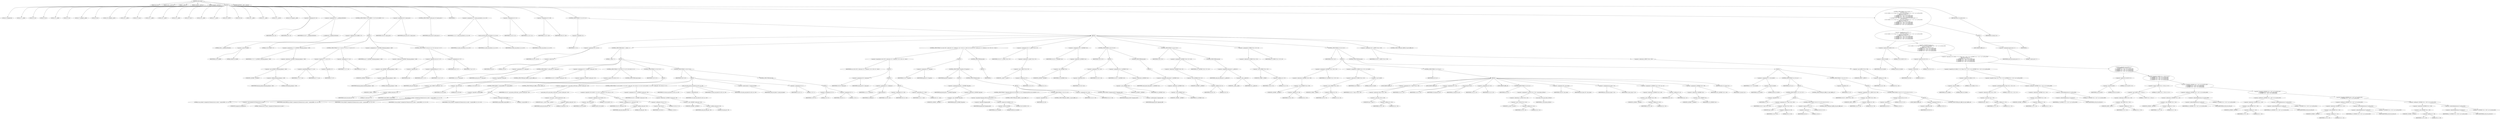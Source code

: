digraph cache_insert {  
"1000124" [label = "(METHOD,cache_insert)" ]
"1000125" [label = "(PARAM,char *src)" ]
"1000126" [label = "(PARAM,const __m128i *a2)" ]
"1000127" [label = "(PARAM,__int64 a3)" ]
"1000128" [label = "(PARAM,unsigned __int64 a4)" ]
"1000129" [label = "(PARAM,unsigned __int16 a5)" ]
"1000130" [label = "(BLOCK,,)" ]
"1000131" [label = "(LOCAL,v6: unsigned int)" ]
"1000132" [label = "(LOCAL,v11: __int64)" ]
"1000133" [label = "(LOCAL,v12: int)" ]
"1000134" [label = "(LOCAL,v13: int)" ]
"1000135" [label = "(LOCAL,v14: __int64)" ]
"1000136" [label = "(LOCAL,v15: int)" ]
"1000137" [label = "(LOCAL,v17: unsigned __int64)" ]
"1000138" [label = "(LOCAL,v18: int)" ]
"1000139" [label = "(LOCAL,v19: unsigned __int16)" ]
"1000140" [label = "(LOCAL,v20: __int64)" ]
"1000141" [label = "(LOCAL,v21: size_t)" ]
"1000142" [label = "(LOCAL,v22: __int64)" ]
"1000143" [label = "(LOCAL,v23: __int64 *)" ]
"1000144" [label = "(LOCAL,v24: __int64)" ]
"1000145" [label = "(LOCAL,v25: char *)" ]
"1000146" [label = "(LOCAL,v26: __int64)" ]
"1000147" [label = "(LOCAL,v27: __int16)" ]
"1000148" [label = "(LOCAL,v28: _BYTE *)" ]
"1000149" [label = "(LOCAL,v29: int)" ]
"1000150" [label = "(LOCAL,v30: __int64)" ]
"1000151" [label = "(LOCAL,v31: __int64)" ]
"1000152" [label = "(LOCAL,v32: __m128i)" ]
"1000153" [label = "(LOCAL,v33: unsigned __int64)" ]
"1000154" [label = "(<operator>.assignment,v6 = a5)" ]
"1000155" [label = "(IDENTIFIER,v6,v6 = a5)" ]
"1000156" [label = "(IDENTIFIER,a5,v6 = a5)" ]
"1000157" [label = "(<operator>.assignment,v33 = __readfsqword(0x28u))" ]
"1000158" [label = "(IDENTIFIER,v33,v33 = __readfsqword(0x28u))" ]
"1000159" [label = "(__readfsqword,__readfsqword(0x28u))" ]
"1000160" [label = "(LITERAL,0x28u,__readfsqword(0x28u))" ]
"1000161" [label = "(CONTROL_STRUCTURE,if ( (a5 & 0x980) != 0 ),if ( (a5 & 0x980) != 0 ))" ]
"1000162" [label = "(<operator>.notEquals,(a5 & 0x980) != 0)" ]
"1000163" [label = "(<operator>.and,a5 & 0x980)" ]
"1000164" [label = "(IDENTIFIER,a5,a5 & 0x980)" ]
"1000165" [label = "(LITERAL,0x980,a5 & 0x980)" ]
"1000166" [label = "(LITERAL,0,(a5 & 0x980) != 0)" ]
"1000167" [label = "(BLOCK,,)" ]
"1000168" [label = "(<operator>.assignment,v17 = *(_QWORD *)(dnsmasq_daemon + 456))" ]
"1000169" [label = "(IDENTIFIER,v17,v17 = *(_QWORD *)(dnsmasq_daemon + 456))" ]
"1000170" [label = "(<operator>.indirection,*(_QWORD *)(dnsmasq_daemon + 456))" ]
"1000171" [label = "(<operator>.cast,(_QWORD *)(dnsmasq_daemon + 456))" ]
"1000172" [label = "(UNKNOWN,_QWORD *,_QWORD *)" ]
"1000173" [label = "(<operator>.addition,dnsmasq_daemon + 456)" ]
"1000174" [label = "(IDENTIFIER,dnsmasq_daemon,dnsmasq_daemon + 456)" ]
"1000175" [label = "(LITERAL,456,dnsmasq_daemon + 456)" ]
"1000176" [label = "(CONTROL_STRUCTURE,if ( v17 >= a4 || !v17 ),if ( v17 >= a4 || !v17 ))" ]
"1000177" [label = "(<operator>.logicalOr,v17 >= a4 || !v17)" ]
"1000178" [label = "(<operator>.greaterEqualsThan,v17 >= a4)" ]
"1000179" [label = "(IDENTIFIER,v17,v17 >= a4)" ]
"1000180" [label = "(IDENTIFIER,a4,v17 >= a4)" ]
"1000181" [label = "(<operator>.logicalNot,!v17)" ]
"1000182" [label = "(IDENTIFIER,v17,!v17)" ]
"1000183" [label = "(<operator>.assignment,v17 = a4)" ]
"1000184" [label = "(IDENTIFIER,v17,v17 = a4)" ]
"1000185" [label = "(IDENTIFIER,a4,v17 = a4)" ]
"1000186" [label = "(<operator>.assignment,a4 = *(_QWORD *)(dnsmasq_daemon + 448))" ]
"1000187" [label = "(IDENTIFIER,a4,a4 = *(_QWORD *)(dnsmasq_daemon + 448))" ]
"1000188" [label = "(<operator>.indirection,*(_QWORD *)(dnsmasq_daemon + 448))" ]
"1000189" [label = "(<operator>.cast,(_QWORD *)(dnsmasq_daemon + 448))" ]
"1000190" [label = "(UNKNOWN,_QWORD *,_QWORD *)" ]
"1000191" [label = "(<operator>.addition,dnsmasq_daemon + 448)" ]
"1000192" [label = "(IDENTIFIER,dnsmasq_daemon,dnsmasq_daemon + 448)" ]
"1000193" [label = "(LITERAL,448,dnsmasq_daemon + 448)" ]
"1000194" [label = "(CONTROL_STRUCTURE,if ( !a4 || a4 <= v17 ),if ( !a4 || a4 <= v17 ))" ]
"1000195" [label = "(<operator>.logicalOr,!a4 || a4 <= v17)" ]
"1000196" [label = "(<operator>.logicalNot,!a4)" ]
"1000197" [label = "(IDENTIFIER,a4,!a4)" ]
"1000198" [label = "(<operator>.lessEqualsThan,a4 <= v17)" ]
"1000199" [label = "(IDENTIFIER,a4,a4 <= v17)" ]
"1000200" [label = "(IDENTIFIER,v17,a4 <= v17)" ]
"1000201" [label = "(<operator>.assignment,a4 = v17)" ]
"1000202" [label = "(IDENTIFIER,a4,a4 = v17)" ]
"1000203" [label = "(IDENTIFIER,v17,a4 = v17)" ]
"1000204" [label = "(<operator>.assignment,v29 = insert_error)" ]
"1000205" [label = "(IDENTIFIER,v29,v29 = insert_error)" ]
"1000206" [label = "(IDENTIFIER,insert_error,v29 = insert_error)" ]
"1000207" [label = "(CONTROL_STRUCTURE,if ( insert_error ),if ( insert_error ))" ]
"1000208" [label = "(IDENTIFIER,insert_error,if ( insert_error ))" ]
"1000209" [label = "(IDENTIFIER,L,)" ]
"1000210" [label = "(<operator>.assignment,v11 = cache_scan_free(src, a2, a3, v6))" ]
"1000211" [label = "(IDENTIFIER,v11,v11 = cache_scan_free(src, a2, a3, v6))" ]
"1000212" [label = "(cache_scan_free,cache_scan_free(src, a2, a3, v6))" ]
"1000213" [label = "(IDENTIFIER,src,cache_scan_free(src, a2, a3, v6))" ]
"1000214" [label = "(IDENTIFIER,a2,cache_scan_free(src, a2, a3, v6))" ]
"1000215" [label = "(IDENTIFIER,a3,cache_scan_free(src, a2, a3, v6))" ]
"1000216" [label = "(IDENTIFIER,v6,cache_scan_free(src, a2, a3, v6))" ]
"1000217" [label = "(<operator>.assignment,v14 = v11)" ]
"1000218" [label = "(IDENTIFIER,v14,v14 = v11)" ]
"1000219" [label = "(IDENTIFIER,v11,v14 = v11)" ]
"1000220" [label = "(<operator>.assignment,v15 = v29)" ]
"1000221" [label = "(IDENTIFIER,v15,v15 = v29)" ]
"1000222" [label = "(IDENTIFIER,v29,v15 = v29)" ]
"1000223" [label = "(CONTROL_STRUCTURE,if ( !v11 ),if ( !v11 ))" ]
"1000224" [label = "(<operator>.logicalNot,!v11)" ]
"1000225" [label = "(IDENTIFIER,v11,!v11)" ]
"1000226" [label = "(BLOCK,,)" ]
"1000227" [label = "(<operator>.assignment,v18 = a5 & 4)" ]
"1000228" [label = "(IDENTIFIER,v18,v18 = a5 & 4)" ]
"1000229" [label = "(<operator>.and,a5 & 4)" ]
"1000230" [label = "(IDENTIFIER,a5,a5 & 4)" ]
"1000231" [label = "(LITERAL,4,a5 & 4)" ]
"1000232" [label = "(CONTROL_STRUCTURE,while ( 1 ),while ( 1 ))" ]
"1000233" [label = "(LITERAL,1,while ( 1 ))" ]
"1000234" [label = "(BLOCK,,)" ]
"1000235" [label = "(<operator>.assignment,v14 = cache_tail)" ]
"1000236" [label = "(IDENTIFIER,v14,v14 = cache_tail)" ]
"1000237" [label = "(IDENTIFIER,cache_tail,v14 = cache_tail)" ]
"1000238" [label = "(CONTROL_STRUCTURE,if ( !cache_tail ),if ( !cache_tail ))" ]
"1000239" [label = "(<operator>.logicalNot,!cache_tail)" ]
"1000240" [label = "(IDENTIFIER,cache_tail,!cache_tail)" ]
"1000241" [label = "(CONTROL_STRUCTURE,goto LABEL_14;,goto LABEL_14;)" ]
"1000242" [label = "(<operator>.assignment,v19 = *(_WORD *)(cache_tail + 52))" ]
"1000243" [label = "(IDENTIFIER,v19,v19 = *(_WORD *)(cache_tail + 52))" ]
"1000244" [label = "(<operator>.indirection,*(_WORD *)(cache_tail + 52))" ]
"1000245" [label = "(<operator>.cast,(_WORD *)(cache_tail + 52))" ]
"1000246" [label = "(UNKNOWN,_WORD *,_WORD *)" ]
"1000247" [label = "(<operator>.addition,cache_tail + 52)" ]
"1000248" [label = "(IDENTIFIER,cache_tail,cache_tail + 52)" ]
"1000249" [label = "(LITERAL,52,cache_tail + 52)" ]
"1000250" [label = "(CONTROL_STRUCTURE,if ( (v19 & 0xC) == 0 ),if ( (v19 & 0xC) == 0 ))" ]
"1000251" [label = "(<operator>.equals,(v19 & 0xC) == 0)" ]
"1000252" [label = "(<operator>.and,v19 & 0xC)" ]
"1000253" [label = "(IDENTIFIER,v19,v19 & 0xC)" ]
"1000254" [label = "(LITERAL,0xC,v19 & 0xC)" ]
"1000255" [label = "(LITERAL,0,(v19 & 0xC) == 0)" ]
"1000256" [label = "(CONTROL_STRUCTURE,break;,break;)" ]
"1000257" [label = "(CONTROL_STRUCTURE,if ( v15 ),if ( v15 ))" ]
"1000258" [label = "(IDENTIFIER,v15,if ( v15 ))" ]
"1000259" [label = "(BLOCK,,)" ]
"1000260" [label = "(CONTROL_STRUCTURE,if ( !warned_8686 ),if ( !warned_8686 ))" ]
"1000261" [label = "(<operator>.logicalNot,!warned_8686)" ]
"1000262" [label = "(IDENTIFIER,warned_8686,!warned_8686)" ]
"1000263" [label = "(BLOCK,,)" ]
"1000264" [label = "(my_syslog,my_syslog(3, (unsigned int)\"Internal error in cache.\", warned_8686, v12, v13, v15))" ]
"1000265" [label = "(LITERAL,3,my_syslog(3, (unsigned int)\"Internal error in cache.\", warned_8686, v12, v13, v15))" ]
"1000266" [label = "(<operator>.cast,(unsigned int)\"Internal error in cache.\")" ]
"1000267" [label = "(UNKNOWN,unsigned int,unsigned int)" ]
"1000268" [label = "(LITERAL,\"Internal error in cache.\",(unsigned int)\"Internal error in cache.\")" ]
"1000269" [label = "(IDENTIFIER,warned_8686,my_syslog(3, (unsigned int)\"Internal error in cache.\", warned_8686, v12, v13, v15))" ]
"1000270" [label = "(IDENTIFIER,v12,my_syslog(3, (unsigned int)\"Internal error in cache.\", warned_8686, v12, v13, v15))" ]
"1000271" [label = "(IDENTIFIER,v13,my_syslog(3, (unsigned int)\"Internal error in cache.\", warned_8686, v12, v13, v15))" ]
"1000272" [label = "(IDENTIFIER,v15,my_syslog(3, (unsigned int)\"Internal error in cache.\", warned_8686, v12, v13, v15))" ]
"1000273" [label = "(<operator>.assignment,warned_8686 = 1)" ]
"1000274" [label = "(IDENTIFIER,warned_8686,warned_8686 = 1)" ]
"1000275" [label = "(LITERAL,1,warned_8686 = 1)" ]
"1000276" [label = "(CONTROL_STRUCTURE,goto LABEL_14;,goto LABEL_14;)" ]
"1000277" [label = "(CONTROL_STRUCTURE,if ( v18 ),if ( v18 ))" ]
"1000278" [label = "(IDENTIFIER,v18,if ( v18 ))" ]
"1000279" [label = "(BLOCK,,)" ]
"1000280" [label = "(<operator>.assignment,v32 = _mm_loadu_si128((const __m128i *)(cache_tail + 24)))" ]
"1000281" [label = "(IDENTIFIER,v32,v32 = _mm_loadu_si128((const __m128i *)(cache_tail + 24)))" ]
"1000282" [label = "(_mm_loadu_si128,_mm_loadu_si128((const __m128i *)(cache_tail + 24)))" ]
"1000283" [label = "(<operator>.cast,(const __m128i *)(cache_tail + 24))" ]
"1000284" [label = "(UNKNOWN,const __m128i *,const __m128i *)" ]
"1000285" [label = "(<operator>.addition,cache_tail + 24)" ]
"1000286" [label = "(IDENTIFIER,cache_tail,cache_tail + 24)" ]
"1000287" [label = "(LITERAL,24,cache_tail + 24)" ]
"1000288" [label = "(CONTROL_STRUCTURE,if ( (v19 & 0x200) != 0 || (v20 = cache_tail + 56, (v19 & 2) != 0) ),if ( (v19 & 0x200) != 0 || (v20 = cache_tail + 56, (v19 & 2) != 0) ))" ]
"1000289" [label = "(<operator>.logicalOr,(v19 & 0x200) != 0 || (v20 = cache_tail + 56, (v19 & 2) != 0))" ]
"1000290" [label = "(<operator>.notEquals,(v19 & 0x200) != 0)" ]
"1000291" [label = "(<operator>.and,v19 & 0x200)" ]
"1000292" [label = "(IDENTIFIER,v19,v19 & 0x200)" ]
"1000293" [label = "(LITERAL,0x200,v19 & 0x200)" ]
"1000294" [label = "(LITERAL,0,(v19 & 0x200) != 0)" ]
"1000295" [label = "(BLOCK,,)" ]
"1000296" [label = "(<operator>.assignment,v20 = cache_tail + 56)" ]
"1000297" [label = "(IDENTIFIER,v20,v20 = cache_tail + 56)" ]
"1000298" [label = "(<operator>.addition,cache_tail + 56)" ]
"1000299" [label = "(IDENTIFIER,cache_tail,cache_tail + 56)" ]
"1000300" [label = "(LITERAL,56,cache_tail + 56)" ]
"1000301" [label = "(<operator>.notEquals,(v19 & 2) != 0)" ]
"1000302" [label = "(<operator>.and,v19 & 2)" ]
"1000303" [label = "(IDENTIFIER,v19,v19 & 2)" ]
"1000304" [label = "(LITERAL,2,v19 & 2)" ]
"1000305" [label = "(LITERAL,0,(v19 & 2) != 0)" ]
"1000306" [label = "(<operator>.assignment,v20 = *(_QWORD *)(cache_tail + 56))" ]
"1000307" [label = "(IDENTIFIER,v20,v20 = *(_QWORD *)(cache_tail + 56))" ]
"1000308" [label = "(<operator>.indirection,*(_QWORD *)(cache_tail + 56))" ]
"1000309" [label = "(<operator>.cast,(_QWORD *)(cache_tail + 56))" ]
"1000310" [label = "(UNKNOWN,_QWORD *,_QWORD *)" ]
"1000311" [label = "(<operator>.addition,cache_tail + 56)" ]
"1000312" [label = "(IDENTIFIER,cache_tail,cache_tail + 56)" ]
"1000313" [label = "(LITERAL,56,cache_tail + 56)" ]
"1000314" [label = "(cache_scan_free,cache_scan_free(v20, &v32, a3, v19))" ]
"1000315" [label = "(IDENTIFIER,v20,cache_scan_free(v20, &v32, a3, v19))" ]
"1000316" [label = "(<operator>.addressOf,&v32)" ]
"1000317" [label = "(IDENTIFIER,v32,cache_scan_free(v20, &v32, a3, v19))" ]
"1000318" [label = "(IDENTIFIER,a3,cache_scan_free(v20, &v32, a3, v19))" ]
"1000319" [label = "(IDENTIFIER,v19,cache_scan_free(v20, &v32, a3, v19))" ]
"1000320" [label = "(<operator>.preIncrement,++cache_live_freed)" ]
"1000321" [label = "(IDENTIFIER,cache_live_freed,++cache_live_freed)" ]
"1000322" [label = "(<operator>.assignment,v15 = 1)" ]
"1000323" [label = "(IDENTIFIER,v15,v15 = 1)" ]
"1000324" [label = "(LITERAL,1,v15 = 1)" ]
"1000325" [label = "(CONTROL_STRUCTURE,else,else)" ]
"1000326" [label = "(BLOCK,,)" ]
"1000327" [label = "(<operator>.assignment,v15 = 0)" ]
"1000328" [label = "(IDENTIFIER,v15,v15 = 0)" ]
"1000329" [label = "(LITERAL,0,v15 = 0)" ]
"1000330" [label = "(<operator>.assignment,v18 = 1)" ]
"1000331" [label = "(IDENTIFIER,v18,v18 = 1)" ]
"1000332" [label = "(LITERAL,1,v18 = 1)" ]
"1000333" [label = "(CONTROL_STRUCTURE,if ( src && (v30 = cache_tail, v21 = strlen(src), v14 = v30, v21 > 0x31) ),if ( src && (v30 = cache_tail, v21 = strlen(src), v14 = v30, v21 > 0x31) ))" ]
"1000334" [label = "(<operator>.logicalAnd,src && (v30 = cache_tail, v21 = strlen(src), v14 = v30, v21 > 0x31))" ]
"1000335" [label = "(IDENTIFIER,src,src && (v30 = cache_tail, v21 = strlen(src), v14 = v30, v21 > 0x31))" ]
"1000336" [label = "(BLOCK,,)" ]
"1000337" [label = "(<operator>.assignment,v30 = cache_tail)" ]
"1000338" [label = "(IDENTIFIER,v30,v30 = cache_tail)" ]
"1000339" [label = "(IDENTIFIER,cache_tail,v30 = cache_tail)" ]
"1000340" [label = "(BLOCK,,)" ]
"1000341" [label = "(<operator>.assignment,v21 = strlen(src))" ]
"1000342" [label = "(IDENTIFIER,v21,v21 = strlen(src))" ]
"1000343" [label = "(strlen,strlen(src))" ]
"1000344" [label = "(IDENTIFIER,src,strlen(src))" ]
"1000345" [label = "(BLOCK,,)" ]
"1000346" [label = "(<operator>.assignment,v14 = v30)" ]
"1000347" [label = "(IDENTIFIER,v14,v14 = v30)" ]
"1000348" [label = "(IDENTIFIER,v30,v14 = v30)" ]
"1000349" [label = "(<operator>.greaterThan,v21 > 0x31)" ]
"1000350" [label = "(IDENTIFIER,v21,v21 > 0x31)" ]
"1000351" [label = "(LITERAL,0x31,v21 > 0x31)" ]
"1000352" [label = "(BLOCK,,)" ]
"1000353" [label = "(<operator>.assignment,v22 = big_free)" ]
"1000354" [label = "(IDENTIFIER,v22,v22 = big_free)" ]
"1000355" [label = "(IDENTIFIER,big_free,v22 = big_free)" ]
"1000356" [label = "(CONTROL_STRUCTURE,if ( big_free ),if ( big_free ))" ]
"1000357" [label = "(IDENTIFIER,big_free,if ( big_free ))" ]
"1000358" [label = "(BLOCK,,)" ]
"1000359" [label = "(<operator>.assignment,big_free = *(_QWORD *)big_free)" ]
"1000360" [label = "(IDENTIFIER,big_free,big_free = *(_QWORD *)big_free)" ]
"1000361" [label = "(<operator>.indirection,*(_QWORD *)big_free)" ]
"1000362" [label = "(<operator>.cast,(_QWORD *)big_free)" ]
"1000363" [label = "(UNKNOWN,_QWORD *,_QWORD *)" ]
"1000364" [label = "(IDENTIFIER,big_free,(_QWORD *)big_free)" ]
"1000365" [label = "(CONTROL_STRUCTURE,else,else)" ]
"1000366" [label = "(BLOCK,,)" ]
"1000367" [label = "(CONTROL_STRUCTURE,if ( !bignames_left && (a5 & 0x5000) == 0 ),if ( !bignames_left && (a5 & 0x5000) == 0 ))" ]
"1000368" [label = "(<operator>.logicalAnd,!bignames_left && (a5 & 0x5000) == 0)" ]
"1000369" [label = "(<operator>.logicalNot,!bignames_left)" ]
"1000370" [label = "(IDENTIFIER,bignames_left,!bignames_left)" ]
"1000371" [label = "(<operator>.equals,(a5 & 0x5000) == 0)" ]
"1000372" [label = "(<operator>.and,a5 & 0x5000)" ]
"1000373" [label = "(IDENTIFIER,a5,a5 & 0x5000)" ]
"1000374" [label = "(LITERAL,0x5000,a5 & 0x5000)" ]
"1000375" [label = "(LITERAL,0,(a5 & 0x5000) == 0)" ]
"1000376" [label = "(CONTROL_STRUCTURE,goto LABEL_14;,goto LABEL_14;)" ]
"1000377" [label = "(CONTROL_STRUCTURE,if ( !v22 ),if ( !v22 ))" ]
"1000378" [label = "(<operator>.logicalNot,!v22)" ]
"1000379" [label = "(IDENTIFIER,v22,!v22)" ]
"1000380" [label = "(CONTROL_STRUCTURE,goto LABEL_14;,goto LABEL_14;)" ]
"1000381" [label = "(<operator>.assignment,v14 = v30)" ]
"1000382" [label = "(IDENTIFIER,v14,v14 = v30)" ]
"1000383" [label = "(IDENTIFIER,v30,v14 = v30)" ]
"1000384" [label = "(CONTROL_STRUCTURE,if ( bignames_left ),if ( bignames_left ))" ]
"1000385" [label = "(IDENTIFIER,bignames_left,if ( bignames_left ))" ]
"1000386" [label = "(<operator>.preDecrement,--bignames_left)" ]
"1000387" [label = "(IDENTIFIER,bignames_left,--bignames_left)" ]
"1000388" [label = "(CONTROL_STRUCTURE,else,else)" ]
"1000389" [label = "(BLOCK,,)" ]
"1000390" [label = "(IDENTIFIER,L,)" ]
"1000391" [label = "(<operator>.assignment,v23 = *(__int64 **)(v14 + 8))" ]
"1000392" [label = "(IDENTIFIER,v23,v23 = *(__int64 **)(v14 + 8))" ]
"1000393" [label = "(<operator>.indirection,*(__int64 **)(v14 + 8))" ]
"1000394" [label = "(<operator>.cast,(__int64 **)(v14 + 8))" ]
"1000395" [label = "(UNKNOWN,__int64 **,__int64 **)" ]
"1000396" [label = "(<operator>.addition,v14 + 8)" ]
"1000397" [label = "(IDENTIFIER,v14,v14 + 8)" ]
"1000398" [label = "(LITERAL,8,v14 + 8)" ]
"1000399" [label = "(<operator>.assignment,v24 = *(_QWORD *)v14)" ]
"1000400" [label = "(IDENTIFIER,v24,v24 = *(_QWORD *)v14)" ]
"1000401" [label = "(<operator>.indirection,*(_QWORD *)v14)" ]
"1000402" [label = "(<operator>.cast,(_QWORD *)v14)" ]
"1000403" [label = "(UNKNOWN,_QWORD *,_QWORD *)" ]
"1000404" [label = "(IDENTIFIER,v14,(_QWORD *)v14)" ]
"1000405" [label = "(CONTROL_STRUCTURE,if ( v23 ),if ( v23 ))" ]
"1000406" [label = "(IDENTIFIER,v23,if ( v23 ))" ]
"1000407" [label = "(BLOCK,,)" ]
"1000408" [label = "(<operator>.assignment,*v23 = v24)" ]
"1000409" [label = "(<operator>.indirection,*v23)" ]
"1000410" [label = "(IDENTIFIER,v23,*v23 = v24)" ]
"1000411" [label = "(IDENTIFIER,v24,*v23 = v24)" ]
"1000412" [label = "(<operator>.assignment,v24 = *(_QWORD *)v14)" ]
"1000413" [label = "(IDENTIFIER,v24,v24 = *(_QWORD *)v14)" ]
"1000414" [label = "(<operator>.indirection,*(_QWORD *)v14)" ]
"1000415" [label = "(<operator>.cast,(_QWORD *)v14)" ]
"1000416" [label = "(UNKNOWN,_QWORD *,_QWORD *)" ]
"1000417" [label = "(IDENTIFIER,v14,(_QWORD *)v14)" ]
"1000418" [label = "(CONTROL_STRUCTURE,else,else)" ]
"1000419" [label = "(BLOCK,,)" ]
"1000420" [label = "(<operator>.assignment,cache_head = *(_QWORD *)v14)" ]
"1000421" [label = "(IDENTIFIER,cache_head,cache_head = *(_QWORD *)v14)" ]
"1000422" [label = "(<operator>.indirection,*(_QWORD *)v14)" ]
"1000423" [label = "(<operator>.cast,(_QWORD *)v14)" ]
"1000424" [label = "(UNKNOWN,_QWORD *,_QWORD *)" ]
"1000425" [label = "(IDENTIFIER,v14,(_QWORD *)v14)" ]
"1000426" [label = "(CONTROL_STRUCTURE,if ( v24 ),if ( v24 ))" ]
"1000427" [label = "(IDENTIFIER,v24,if ( v24 ))" ]
"1000428" [label = "(<operator>.assignment,*(_QWORD *)(v24 + 8) = v23)" ]
"1000429" [label = "(<operator>.indirection,*(_QWORD *)(v24 + 8))" ]
"1000430" [label = "(<operator>.cast,(_QWORD *)(v24 + 8))" ]
"1000431" [label = "(UNKNOWN,_QWORD *,_QWORD *)" ]
"1000432" [label = "(<operator>.addition,v24 + 8)" ]
"1000433" [label = "(IDENTIFIER,v24,v24 + 8)" ]
"1000434" [label = "(LITERAL,8,v24 + 8)" ]
"1000435" [label = "(IDENTIFIER,v23,*(_QWORD *)(v24 + 8) = v23)" ]
"1000436" [label = "(CONTROL_STRUCTURE,else,else)" ]
"1000437" [label = "(<operator>.assignment,cache_tail = (__int64)v23)" ]
"1000438" [label = "(IDENTIFIER,cache_tail,cache_tail = (__int64)v23)" ]
"1000439" [label = "(<operator>.cast,(__int64)v23)" ]
"1000440" [label = "(UNKNOWN,__int64,__int64)" ]
"1000441" [label = "(IDENTIFIER,v23,(__int64)v23)" ]
"1000442" [label = "(<operator>.assignment,*(_WORD *)(v14 + 52) = a5)" ]
"1000443" [label = "(<operator>.indirection,*(_WORD *)(v14 + 52))" ]
"1000444" [label = "(<operator>.cast,(_WORD *)(v14 + 52))" ]
"1000445" [label = "(UNKNOWN,_WORD *,_WORD *)" ]
"1000446" [label = "(<operator>.addition,v14 + 52)" ]
"1000447" [label = "(IDENTIFIER,v14,v14 + 52)" ]
"1000448" [label = "(LITERAL,52,v14 + 52)" ]
"1000449" [label = "(IDENTIFIER,a5,*(_WORD *)(v14 + 52) = a5)" ]
"1000450" [label = "(CONTROL_STRUCTURE,if ( v22 ),if ( v22 ))" ]
"1000451" [label = "(IDENTIFIER,v22,if ( v22 ))" ]
"1000452" [label = "(BLOCK,,)" ]
"1000453" [label = "(<operator>.assignment,*(_QWORD *)(v14 + 56) = v22)" ]
"1000454" [label = "(<operator>.indirection,*(_QWORD *)(v14 + 56))" ]
"1000455" [label = "(<operator>.cast,(_QWORD *)(v14 + 56))" ]
"1000456" [label = "(UNKNOWN,_QWORD *,_QWORD *)" ]
"1000457" [label = "(<operator>.addition,v14 + 56)" ]
"1000458" [label = "(IDENTIFIER,v14,v14 + 56)" ]
"1000459" [label = "(LITERAL,56,v14 + 56)" ]
"1000460" [label = "(IDENTIFIER,v22,*(_QWORD *)(v14 + 56) = v22)" ]
"1000461" [label = "(<operator>.assignment,*(_WORD *)(v14 + 52) = a5 | 0x200)" ]
"1000462" [label = "(<operator>.indirection,*(_WORD *)(v14 + 52))" ]
"1000463" [label = "(<operator>.cast,(_WORD *)(v14 + 52))" ]
"1000464" [label = "(UNKNOWN,_WORD *,_WORD *)" ]
"1000465" [label = "(<operator>.addition,v14 + 52)" ]
"1000466" [label = "(IDENTIFIER,v14,v14 + 52)" ]
"1000467" [label = "(LITERAL,52,v14 + 52)" ]
"1000468" [label = "(<operator>.or,a5 | 0x200)" ]
"1000469" [label = "(IDENTIFIER,a5,a5 | 0x200)" ]
"1000470" [label = "(LITERAL,0x200,a5 | 0x200)" ]
"1000471" [label = "(CONTROL_STRUCTURE,if ( src ),if ( src ))" ]
"1000472" [label = "(IDENTIFIER,src,if ( src ))" ]
"1000473" [label = "(BLOCK,,)" ]
"1000474" [label = "(JUMP_TARGET,LABEL_47)" ]
"1000475" [label = "(<operator>.assignment,v25 = *(char **)(v14 + 56))" ]
"1000476" [label = "(IDENTIFIER,v25,v25 = *(char **)(v14 + 56))" ]
"1000477" [label = "(<operator>.indirection,*(char **)(v14 + 56))" ]
"1000478" [label = "(<operator>.cast,(char **)(v14 + 56))" ]
"1000479" [label = "(UNKNOWN,char **,char **)" ]
"1000480" [label = "(<operator>.addition,v14 + 56)" ]
"1000481" [label = "(IDENTIFIER,v14,v14 + 56)" ]
"1000482" [label = "(LITERAL,56,v14 + 56)" ]
"1000483" [label = "(JUMP_TARGET,LABEL_48)" ]
"1000484" [label = "(<operator>.assignment,v31 = v14)" ]
"1000485" [label = "(IDENTIFIER,v31,v31 = v14)" ]
"1000486" [label = "(IDENTIFIER,v14,v31 = v14)" ]
"1000487" [label = "(strcpy,strcpy(v25, src))" ]
"1000488" [label = "(IDENTIFIER,v25,strcpy(v25, src))" ]
"1000489" [label = "(IDENTIFIER,src,strcpy(v25, src))" ]
"1000490" [label = "(<operator>.assignment,v14 = v31)" ]
"1000491" [label = "(IDENTIFIER,v14,v14 = v31)" ]
"1000492" [label = "(IDENTIFIER,v31,v14 = v31)" ]
"1000493" [label = "(JUMP_TARGET,LABEL_49)" ]
"1000494" [label = "(CONTROL_STRUCTURE,if ( a2 ),if ( a2 ))" ]
"1000495" [label = "(IDENTIFIER,a2,if ( a2 ))" ]
"1000496" [label = "(<operator>.assignment,*(__m128i *)(v14 + 24) = _mm_loadu_si128(a2))" ]
"1000497" [label = "(<operator>.indirection,*(__m128i *)(v14 + 24))" ]
"1000498" [label = "(<operator>.cast,(__m128i *)(v14 + 24))" ]
"1000499" [label = "(UNKNOWN,__m128i *,__m128i *)" ]
"1000500" [label = "(<operator>.addition,v14 + 24)" ]
"1000501" [label = "(IDENTIFIER,v14,v14 + 24)" ]
"1000502" [label = "(LITERAL,24,v14 + 24)" ]
"1000503" [label = "(_mm_loadu_si128,_mm_loadu_si128(a2))" ]
"1000504" [label = "(IDENTIFIER,a2,_mm_loadu_si128(a2))" ]
"1000505" [label = "(<operator>.assignment,v26 = new_chain)" ]
"1000506" [label = "(IDENTIFIER,v26,v26 = new_chain)" ]
"1000507" [label = "(IDENTIFIER,new_chain,v26 = new_chain)" ]
"1000508" [label = "(<operator>.assignment,new_chain = v14)" ]
"1000509" [label = "(IDENTIFIER,new_chain,new_chain = v14)" ]
"1000510" [label = "(IDENTIFIER,v14,new_chain = v14)" ]
"1000511" [label = "(<operator>.assignment,*(_QWORD *)(v14 + 40) = a4 + a3)" ]
"1000512" [label = "(<operator>.indirection,*(_QWORD *)(v14 + 40))" ]
"1000513" [label = "(<operator>.cast,(_QWORD *)(v14 + 40))" ]
"1000514" [label = "(UNKNOWN,_QWORD *,_QWORD *)" ]
"1000515" [label = "(<operator>.addition,v14 + 40)" ]
"1000516" [label = "(IDENTIFIER,v14,v14 + 40)" ]
"1000517" [label = "(LITERAL,40,v14 + 40)" ]
"1000518" [label = "(<operator>.addition,a4 + a3)" ]
"1000519" [label = "(IDENTIFIER,a4,a4 + a3)" ]
"1000520" [label = "(IDENTIFIER,a3,a4 + a3)" ]
"1000521" [label = "(<operator>.assignment,*(_QWORD *)v14 = v26)" ]
"1000522" [label = "(<operator>.indirection,*(_QWORD *)v14)" ]
"1000523" [label = "(<operator>.cast,(_QWORD *)v14)" ]
"1000524" [label = "(UNKNOWN,_QWORD *,_QWORD *)" ]
"1000525" [label = "(IDENTIFIER,v14,(_QWORD *)v14)" ]
"1000526" [label = "(IDENTIFIER,v26,*(_QWORD *)v14 = v26)" ]
"1000527" [label = "(RETURN,return v14;,return v14;)" ]
"1000528" [label = "(IDENTIFIER,v14,return v14;)" ]
"1000529" [label = "(CONTROL_STRUCTURE,else,else)" ]
"1000530" [label = "(BLOCK,,)" ]
"1000531" [label = "(<operator>.assignment,v27 = a5 & 0x200)" ]
"1000532" [label = "(IDENTIFIER,v27,v27 = a5 & 0x200)" ]
"1000533" [label = "(<operator>.and,a5 & 0x200)" ]
"1000534" [label = "(IDENTIFIER,a5,a5 & 0x200)" ]
"1000535" [label = "(LITERAL,0x200,a5 & 0x200)" ]
"1000536" [label = "(CONTROL_STRUCTURE,if ( src ),if ( src ))" ]
"1000537" [label = "(IDENTIFIER,src,if ( src ))" ]
"1000538" [label = "(BLOCK,,)" ]
"1000539" [label = "(CONTROL_STRUCTURE,if ( !v27 ),if ( !v27 ))" ]
"1000540" [label = "(<operator>.logicalNot,!v27)" ]
"1000541" [label = "(IDENTIFIER,v27,!v27)" ]
"1000542" [label = "(BLOCK,,)" ]
"1000543" [label = "(<operator>.assignment,v25 = (char *)(v14 + 56))" ]
"1000544" [label = "(IDENTIFIER,v25,v25 = (char *)(v14 + 56))" ]
"1000545" [label = "(<operator>.cast,(char *)(v14 + 56))" ]
"1000546" [label = "(UNKNOWN,char *,char *)" ]
"1000547" [label = "(<operator>.addition,v14 + 56)" ]
"1000548" [label = "(IDENTIFIER,v14,v14 + 56)" ]
"1000549" [label = "(LITERAL,56,v14 + 56)" ]
"1000550" [label = "(CONTROL_STRUCTURE,if ( (a5 & 2) == 0 ),if ( (a5 & 2) == 0 ))" ]
"1000551" [label = "(<operator>.equals,(a5 & 2) == 0)" ]
"1000552" [label = "(<operator>.and,a5 & 2)" ]
"1000553" [label = "(IDENTIFIER,a5,a5 & 2)" ]
"1000554" [label = "(LITERAL,2,a5 & 2)" ]
"1000555" [label = "(LITERAL,0,(a5 & 2) == 0)" ]
"1000556" [label = "(CONTROL_STRUCTURE,goto LABEL_48;,goto LABEL_48;)" ]
"1000557" [label = "(CONTROL_STRUCTURE,goto LABEL_47;,goto LABEL_47;)" ]
"1000558" [label = "(CONTROL_STRUCTURE,if ( !v27 ),if ( !v27 ))" ]
"1000559" [label = "(<operator>.logicalNot,!v27)" ]
"1000560" [label = "(IDENTIFIER,v27,!v27)" ]
"1000561" [label = "(BLOCK,,)" ]
"1000562" [label = "(<operator>.assignment,v28 = (_BYTE *)(v14 + 56))" ]
"1000563" [label = "(IDENTIFIER,v28,v28 = (_BYTE *)(v14 + 56))" ]
"1000564" [label = "(<operator>.cast,(_BYTE *)(v14 + 56))" ]
"1000565" [label = "(UNKNOWN,_BYTE *,_BYTE *)" ]
"1000566" [label = "(<operator>.addition,v14 + 56)" ]
"1000567" [label = "(IDENTIFIER,v14,v14 + 56)" ]
"1000568" [label = "(LITERAL,56,v14 + 56)" ]
"1000569" [label = "(CONTROL_STRUCTURE,if ( (a5 & 2) == 0 ),if ( (a5 & 2) == 0 ))" ]
"1000570" [label = "(<operator>.equals,(a5 & 2) == 0)" ]
"1000571" [label = "(<operator>.and,a5 & 2)" ]
"1000572" [label = "(IDENTIFIER,a5,a5 & 2)" ]
"1000573" [label = "(LITERAL,2,a5 & 2)" ]
"1000574" [label = "(LITERAL,0,(a5 & 2) == 0)" ]
"1000575" [label = "(BLOCK,,)" ]
"1000576" [label = "(JUMP_TARGET,LABEL_62)" ]
"1000577" [label = "(<operator>.assignment,*v28 = 0)" ]
"1000578" [label = "(<operator>.indirection,*v28)" ]
"1000579" [label = "(IDENTIFIER,v28,*v28 = 0)" ]
"1000580" [label = "(LITERAL,0,*v28 = 0)" ]
"1000581" [label = "(CONTROL_STRUCTURE,goto LABEL_49;,goto LABEL_49;)" ]
"1000582" [label = "(<operator>.assignment,v28 = *(_BYTE **)(v14 + 56))" ]
"1000583" [label = "(IDENTIFIER,v28,v28 = *(_BYTE **)(v14 + 56))" ]
"1000584" [label = "(<operator>.indirection,*(_BYTE **)(v14 + 56))" ]
"1000585" [label = "(<operator>.cast,(_BYTE **)(v14 + 56))" ]
"1000586" [label = "(UNKNOWN,_BYTE **,_BYTE **)" ]
"1000587" [label = "(<operator>.addition,v14 + 56)" ]
"1000588" [label = "(IDENTIFIER,v14,v14 + 56)" ]
"1000589" [label = "(LITERAL,56,v14 + 56)" ]
"1000590" [label = "(CONTROL_STRUCTURE,goto LABEL_62;,goto LABEL_62;)" ]
"1000591" [label = "(CONTROL_STRUCTURE,if ( (a5 & 0x180) == 0\n    || (a5 & 8) == 0\n    || ((a5 & 0x80u) == 0 || *(char *)(v11 + 52) >= 0 || *(_DWORD *)(v11 + 24) != a2->m128i_i32[0])\n    && ((a5 & 0x100) == 0\n     || (*(_BYTE *)(v11 + 53) & 1) == 0\n     || *(_DWORD *)(v11 + 24) != a2->m128i_i32[0]\n     || *(_DWORD *)(v11 + 28) != a2->m128i_i32[1]\n     || *(_DWORD *)(v11 + 32) != a2->m128i_i32[2]\n     || *(_DWORD *)(v11 + 36) != a2->m128i_i32[3]) ),if ( (a5 & 0x180) == 0\n    || (a5 & 8) == 0\n    || ((a5 & 0x80u) == 0 || *(char *)(v11 + 52) >= 0 || *(_DWORD *)(v11 + 24) != a2->m128i_i32[0])\n    && ((a5 & 0x100) == 0\n     || (*(_BYTE *)(v11 + 53) & 1) == 0\n     || *(_DWORD *)(v11 + 24) != a2->m128i_i32[0]\n     || *(_DWORD *)(v11 + 28) != a2->m128i_i32[1]\n     || *(_DWORD *)(v11 + 32) != a2->m128i_i32[2]\n     || *(_DWORD *)(v11 + 36) != a2->m128i_i32[3]) ))" ]
"1000592" [label = "(<operator>.logicalOr,(a5 & 0x180) == 0\n    || (a5 & 8) == 0\n    || ((a5 & 0x80u) == 0 || *(char *)(v11 + 52) >= 0 || *(_DWORD *)(v11 + 24) != a2->m128i_i32[0])\n    && ((a5 & 0x100) == 0\n     || (*(_BYTE *)(v11 + 53) & 1) == 0\n     || *(_DWORD *)(v11 + 24) != a2->m128i_i32[0]\n     || *(_DWORD *)(v11 + 28) != a2->m128i_i32[1]\n     || *(_DWORD *)(v11 + 32) != a2->m128i_i32[2]\n     || *(_DWORD *)(v11 + 36) != a2->m128i_i32[3]))" ]
"1000593" [label = "(<operator>.equals,(a5 & 0x180) == 0)" ]
"1000594" [label = "(<operator>.and,a5 & 0x180)" ]
"1000595" [label = "(IDENTIFIER,a5,a5 & 0x180)" ]
"1000596" [label = "(LITERAL,0x180,a5 & 0x180)" ]
"1000597" [label = "(LITERAL,0,(a5 & 0x180) == 0)" ]
"1000598" [label = "(<operator>.logicalOr,(a5 & 8) == 0\n    || ((a5 & 0x80u) == 0 || *(char *)(v11 + 52) >= 0 || *(_DWORD *)(v11 + 24) != a2->m128i_i32[0])\n    && ((a5 & 0x100) == 0\n     || (*(_BYTE *)(v11 + 53) & 1) == 0\n     || *(_DWORD *)(v11 + 24) != a2->m128i_i32[0]\n     || *(_DWORD *)(v11 + 28) != a2->m128i_i32[1]\n     || *(_DWORD *)(v11 + 32) != a2->m128i_i32[2]\n     || *(_DWORD *)(v11 + 36) != a2->m128i_i32[3]))" ]
"1000599" [label = "(<operator>.equals,(a5 & 8) == 0)" ]
"1000600" [label = "(<operator>.and,a5 & 8)" ]
"1000601" [label = "(IDENTIFIER,a5,a5 & 8)" ]
"1000602" [label = "(LITERAL,8,a5 & 8)" ]
"1000603" [label = "(LITERAL,0,(a5 & 8) == 0)" ]
"1000604" [label = "(<operator>.logicalAnd,((a5 & 0x80u) == 0 || *(char *)(v11 + 52) >= 0 || *(_DWORD *)(v11 + 24) != a2->m128i_i32[0])\n    && ((a5 & 0x100) == 0\n     || (*(_BYTE *)(v11 + 53) & 1) == 0\n     || *(_DWORD *)(v11 + 24) != a2->m128i_i32[0]\n     || *(_DWORD *)(v11 + 28) != a2->m128i_i32[1]\n     || *(_DWORD *)(v11 + 32) != a2->m128i_i32[2]\n     || *(_DWORD *)(v11 + 36) != a2->m128i_i32[3]))" ]
"1000605" [label = "(<operator>.logicalOr,(a5 & 0x80u) == 0 || *(char *)(v11 + 52) >= 0 || *(_DWORD *)(v11 + 24) != a2->m128i_i32[0])" ]
"1000606" [label = "(<operator>.equals,(a5 & 0x80u) == 0)" ]
"1000607" [label = "(<operator>.and,a5 & 0x80u)" ]
"1000608" [label = "(IDENTIFIER,a5,a5 & 0x80u)" ]
"1000609" [label = "(LITERAL,0x80u,a5 & 0x80u)" ]
"1000610" [label = "(LITERAL,0,(a5 & 0x80u) == 0)" ]
"1000611" [label = "(<operator>.logicalOr,*(char *)(v11 + 52) >= 0 || *(_DWORD *)(v11 + 24) != a2->m128i_i32[0])" ]
"1000612" [label = "(<operator>.greaterEqualsThan,*(char *)(v11 + 52) >= 0)" ]
"1000613" [label = "(<operator>.indirection,*(char *)(v11 + 52))" ]
"1000614" [label = "(<operator>.cast,(char *)(v11 + 52))" ]
"1000615" [label = "(UNKNOWN,char *,char *)" ]
"1000616" [label = "(<operator>.addition,v11 + 52)" ]
"1000617" [label = "(IDENTIFIER,v11,v11 + 52)" ]
"1000618" [label = "(LITERAL,52,v11 + 52)" ]
"1000619" [label = "(LITERAL,0,*(char *)(v11 + 52) >= 0)" ]
"1000620" [label = "(<operator>.notEquals,*(_DWORD *)(v11 + 24) != a2->m128i_i32[0])" ]
"1000621" [label = "(<operator>.indirection,*(_DWORD *)(v11 + 24))" ]
"1000622" [label = "(<operator>.cast,(_DWORD *)(v11 + 24))" ]
"1000623" [label = "(UNKNOWN,_DWORD *,_DWORD *)" ]
"1000624" [label = "(<operator>.addition,v11 + 24)" ]
"1000625" [label = "(IDENTIFIER,v11,v11 + 24)" ]
"1000626" [label = "(LITERAL,24,v11 + 24)" ]
"1000627" [label = "(<operator>.indirectIndexAccess,a2->m128i_i32[0])" ]
"1000628" [label = "(<operator>.indirectFieldAccess,a2->m128i_i32)" ]
"1000629" [label = "(IDENTIFIER,a2,*(_DWORD *)(v11 + 24) != a2->m128i_i32[0])" ]
"1000630" [label = "(FIELD_IDENTIFIER,m128i_i32,m128i_i32)" ]
"1000631" [label = "(LITERAL,0,*(_DWORD *)(v11 + 24) != a2->m128i_i32[0])" ]
"1000632" [label = "(<operator>.logicalOr,(a5 & 0x100) == 0\n     || (*(_BYTE *)(v11 + 53) & 1) == 0\n     || *(_DWORD *)(v11 + 24) != a2->m128i_i32[0]\n     || *(_DWORD *)(v11 + 28) != a2->m128i_i32[1]\n     || *(_DWORD *)(v11 + 32) != a2->m128i_i32[2]\n     || *(_DWORD *)(v11 + 36) != a2->m128i_i32[3])" ]
"1000633" [label = "(<operator>.equals,(a5 & 0x100) == 0)" ]
"1000634" [label = "(<operator>.and,a5 & 0x100)" ]
"1000635" [label = "(IDENTIFIER,a5,a5 & 0x100)" ]
"1000636" [label = "(LITERAL,0x100,a5 & 0x100)" ]
"1000637" [label = "(LITERAL,0,(a5 & 0x100) == 0)" ]
"1000638" [label = "(<operator>.logicalOr,(*(_BYTE *)(v11 + 53) & 1) == 0\n     || *(_DWORD *)(v11 + 24) != a2->m128i_i32[0]\n     || *(_DWORD *)(v11 + 28) != a2->m128i_i32[1]\n     || *(_DWORD *)(v11 + 32) != a2->m128i_i32[2]\n     || *(_DWORD *)(v11 + 36) != a2->m128i_i32[3])" ]
"1000639" [label = "(<operator>.equals,(*(_BYTE *)(v11 + 53) & 1) == 0)" ]
"1000640" [label = "(<operator>.and,*(_BYTE *)(v11 + 53) & 1)" ]
"1000641" [label = "(<operator>.indirection,*(_BYTE *)(v11 + 53))" ]
"1000642" [label = "(<operator>.cast,(_BYTE *)(v11 + 53))" ]
"1000643" [label = "(UNKNOWN,_BYTE *,_BYTE *)" ]
"1000644" [label = "(<operator>.addition,v11 + 53)" ]
"1000645" [label = "(IDENTIFIER,v11,v11 + 53)" ]
"1000646" [label = "(LITERAL,53,v11 + 53)" ]
"1000647" [label = "(LITERAL,1,*(_BYTE *)(v11 + 53) & 1)" ]
"1000648" [label = "(LITERAL,0,(*(_BYTE *)(v11 + 53) & 1) == 0)" ]
"1000649" [label = "(<operator>.logicalOr,*(_DWORD *)(v11 + 24) != a2->m128i_i32[0]\n     || *(_DWORD *)(v11 + 28) != a2->m128i_i32[1]\n     || *(_DWORD *)(v11 + 32) != a2->m128i_i32[2]\n     || *(_DWORD *)(v11 + 36) != a2->m128i_i32[3])" ]
"1000650" [label = "(<operator>.notEquals,*(_DWORD *)(v11 + 24) != a2->m128i_i32[0])" ]
"1000651" [label = "(<operator>.indirection,*(_DWORD *)(v11 + 24))" ]
"1000652" [label = "(<operator>.cast,(_DWORD *)(v11 + 24))" ]
"1000653" [label = "(UNKNOWN,_DWORD *,_DWORD *)" ]
"1000654" [label = "(<operator>.addition,v11 + 24)" ]
"1000655" [label = "(IDENTIFIER,v11,v11 + 24)" ]
"1000656" [label = "(LITERAL,24,v11 + 24)" ]
"1000657" [label = "(<operator>.indirectIndexAccess,a2->m128i_i32[0])" ]
"1000658" [label = "(<operator>.indirectFieldAccess,a2->m128i_i32)" ]
"1000659" [label = "(IDENTIFIER,a2,*(_DWORD *)(v11 + 24) != a2->m128i_i32[0])" ]
"1000660" [label = "(FIELD_IDENTIFIER,m128i_i32,m128i_i32)" ]
"1000661" [label = "(LITERAL,0,*(_DWORD *)(v11 + 24) != a2->m128i_i32[0])" ]
"1000662" [label = "(<operator>.logicalOr,*(_DWORD *)(v11 + 28) != a2->m128i_i32[1]\n     || *(_DWORD *)(v11 + 32) != a2->m128i_i32[2]\n     || *(_DWORD *)(v11 + 36) != a2->m128i_i32[3])" ]
"1000663" [label = "(<operator>.notEquals,*(_DWORD *)(v11 + 28) != a2->m128i_i32[1])" ]
"1000664" [label = "(<operator>.indirection,*(_DWORD *)(v11 + 28))" ]
"1000665" [label = "(<operator>.cast,(_DWORD *)(v11 + 28))" ]
"1000666" [label = "(UNKNOWN,_DWORD *,_DWORD *)" ]
"1000667" [label = "(<operator>.addition,v11 + 28)" ]
"1000668" [label = "(IDENTIFIER,v11,v11 + 28)" ]
"1000669" [label = "(LITERAL,28,v11 + 28)" ]
"1000670" [label = "(<operator>.indirectIndexAccess,a2->m128i_i32[1])" ]
"1000671" [label = "(<operator>.indirectFieldAccess,a2->m128i_i32)" ]
"1000672" [label = "(IDENTIFIER,a2,*(_DWORD *)(v11 + 28) != a2->m128i_i32[1])" ]
"1000673" [label = "(FIELD_IDENTIFIER,m128i_i32,m128i_i32)" ]
"1000674" [label = "(LITERAL,1,*(_DWORD *)(v11 + 28) != a2->m128i_i32[1])" ]
"1000675" [label = "(<operator>.logicalOr,*(_DWORD *)(v11 + 32) != a2->m128i_i32[2]\n     || *(_DWORD *)(v11 + 36) != a2->m128i_i32[3])" ]
"1000676" [label = "(<operator>.notEquals,*(_DWORD *)(v11 + 32) != a2->m128i_i32[2])" ]
"1000677" [label = "(<operator>.indirection,*(_DWORD *)(v11 + 32))" ]
"1000678" [label = "(<operator>.cast,(_DWORD *)(v11 + 32))" ]
"1000679" [label = "(UNKNOWN,_DWORD *,_DWORD *)" ]
"1000680" [label = "(<operator>.addition,v11 + 32)" ]
"1000681" [label = "(IDENTIFIER,v11,v11 + 32)" ]
"1000682" [label = "(LITERAL,32,v11 + 32)" ]
"1000683" [label = "(<operator>.indirectIndexAccess,a2->m128i_i32[2])" ]
"1000684" [label = "(<operator>.indirectFieldAccess,a2->m128i_i32)" ]
"1000685" [label = "(IDENTIFIER,a2,*(_DWORD *)(v11 + 32) != a2->m128i_i32[2])" ]
"1000686" [label = "(FIELD_IDENTIFIER,m128i_i32,m128i_i32)" ]
"1000687" [label = "(LITERAL,2,*(_DWORD *)(v11 + 32) != a2->m128i_i32[2])" ]
"1000688" [label = "(<operator>.notEquals,*(_DWORD *)(v11 + 36) != a2->m128i_i32[3])" ]
"1000689" [label = "(<operator>.indirection,*(_DWORD *)(v11 + 36))" ]
"1000690" [label = "(<operator>.cast,(_DWORD *)(v11 + 36))" ]
"1000691" [label = "(UNKNOWN,_DWORD *,_DWORD *)" ]
"1000692" [label = "(<operator>.addition,v11 + 36)" ]
"1000693" [label = "(IDENTIFIER,v11,v11 + 36)" ]
"1000694" [label = "(LITERAL,36,v11 + 36)" ]
"1000695" [label = "(<operator>.indirectIndexAccess,a2->m128i_i32[3])" ]
"1000696" [label = "(<operator>.indirectFieldAccess,a2->m128i_i32)" ]
"1000697" [label = "(IDENTIFIER,a2,*(_DWORD *)(v11 + 36) != a2->m128i_i32[3])" ]
"1000698" [label = "(FIELD_IDENTIFIER,m128i_i32,m128i_i32)" ]
"1000699" [label = "(LITERAL,3,*(_DWORD *)(v11 + 36) != a2->m128i_i32[3])" ]
"1000700" [label = "(BLOCK,,)" ]
"1000701" [label = "(JUMP_TARGET,LABEL_14)" ]
"1000702" [label = "(<operator>.assignment,insert_error = 1)" ]
"1000703" [label = "(IDENTIFIER,insert_error,insert_error = 1)" ]
"1000704" [label = "(LITERAL,1,insert_error = 1)" ]
"1000705" [label = "(IDENTIFIER,L,)" ]
"1000706" [label = "(RETURN,return v14;,return v14;)" ]
"1000707" [label = "(IDENTIFIER,v14,return v14;)" ]
"1000708" [label = "(METHOD_RETURN,__int64 __fastcall)" ]
  "1000124" -> "1000125" 
  "1000124" -> "1000126" 
  "1000124" -> "1000127" 
  "1000124" -> "1000128" 
  "1000124" -> "1000129" 
  "1000124" -> "1000130" 
  "1000124" -> "1000708" 
  "1000130" -> "1000131" 
  "1000130" -> "1000132" 
  "1000130" -> "1000133" 
  "1000130" -> "1000134" 
  "1000130" -> "1000135" 
  "1000130" -> "1000136" 
  "1000130" -> "1000137" 
  "1000130" -> "1000138" 
  "1000130" -> "1000139" 
  "1000130" -> "1000140" 
  "1000130" -> "1000141" 
  "1000130" -> "1000142" 
  "1000130" -> "1000143" 
  "1000130" -> "1000144" 
  "1000130" -> "1000145" 
  "1000130" -> "1000146" 
  "1000130" -> "1000147" 
  "1000130" -> "1000148" 
  "1000130" -> "1000149" 
  "1000130" -> "1000150" 
  "1000130" -> "1000151" 
  "1000130" -> "1000152" 
  "1000130" -> "1000153" 
  "1000130" -> "1000154" 
  "1000130" -> "1000157" 
  "1000130" -> "1000161" 
  "1000130" -> "1000204" 
  "1000130" -> "1000207" 
  "1000130" -> "1000209" 
  "1000130" -> "1000210" 
  "1000130" -> "1000217" 
  "1000130" -> "1000220" 
  "1000130" -> "1000223" 
  "1000130" -> "1000591" 
  "1000130" -> "1000706" 
  "1000154" -> "1000155" 
  "1000154" -> "1000156" 
  "1000157" -> "1000158" 
  "1000157" -> "1000159" 
  "1000159" -> "1000160" 
  "1000161" -> "1000162" 
  "1000161" -> "1000167" 
  "1000162" -> "1000163" 
  "1000162" -> "1000166" 
  "1000163" -> "1000164" 
  "1000163" -> "1000165" 
  "1000167" -> "1000168" 
  "1000167" -> "1000176" 
  "1000167" -> "1000186" 
  "1000167" -> "1000194" 
  "1000168" -> "1000169" 
  "1000168" -> "1000170" 
  "1000170" -> "1000171" 
  "1000171" -> "1000172" 
  "1000171" -> "1000173" 
  "1000173" -> "1000174" 
  "1000173" -> "1000175" 
  "1000176" -> "1000177" 
  "1000176" -> "1000183" 
  "1000177" -> "1000178" 
  "1000177" -> "1000181" 
  "1000178" -> "1000179" 
  "1000178" -> "1000180" 
  "1000181" -> "1000182" 
  "1000183" -> "1000184" 
  "1000183" -> "1000185" 
  "1000186" -> "1000187" 
  "1000186" -> "1000188" 
  "1000188" -> "1000189" 
  "1000189" -> "1000190" 
  "1000189" -> "1000191" 
  "1000191" -> "1000192" 
  "1000191" -> "1000193" 
  "1000194" -> "1000195" 
  "1000194" -> "1000201" 
  "1000195" -> "1000196" 
  "1000195" -> "1000198" 
  "1000196" -> "1000197" 
  "1000198" -> "1000199" 
  "1000198" -> "1000200" 
  "1000201" -> "1000202" 
  "1000201" -> "1000203" 
  "1000204" -> "1000205" 
  "1000204" -> "1000206" 
  "1000207" -> "1000208" 
  "1000210" -> "1000211" 
  "1000210" -> "1000212" 
  "1000212" -> "1000213" 
  "1000212" -> "1000214" 
  "1000212" -> "1000215" 
  "1000212" -> "1000216" 
  "1000217" -> "1000218" 
  "1000217" -> "1000219" 
  "1000220" -> "1000221" 
  "1000220" -> "1000222" 
  "1000223" -> "1000224" 
  "1000223" -> "1000226" 
  "1000224" -> "1000225" 
  "1000226" -> "1000227" 
  "1000226" -> "1000232" 
  "1000226" -> "1000333" 
  "1000226" -> "1000391" 
  "1000226" -> "1000399" 
  "1000226" -> "1000405" 
  "1000226" -> "1000426" 
  "1000226" -> "1000442" 
  "1000226" -> "1000450" 
  "1000226" -> "1000582" 
  "1000226" -> "1000590" 
  "1000227" -> "1000228" 
  "1000227" -> "1000229" 
  "1000229" -> "1000230" 
  "1000229" -> "1000231" 
  "1000232" -> "1000233" 
  "1000232" -> "1000234" 
  "1000234" -> "1000235" 
  "1000234" -> "1000238" 
  "1000234" -> "1000242" 
  "1000234" -> "1000250" 
  "1000234" -> "1000257" 
  "1000234" -> "1000277" 
  "1000235" -> "1000236" 
  "1000235" -> "1000237" 
  "1000238" -> "1000239" 
  "1000238" -> "1000241" 
  "1000239" -> "1000240" 
  "1000242" -> "1000243" 
  "1000242" -> "1000244" 
  "1000244" -> "1000245" 
  "1000245" -> "1000246" 
  "1000245" -> "1000247" 
  "1000247" -> "1000248" 
  "1000247" -> "1000249" 
  "1000250" -> "1000251" 
  "1000250" -> "1000256" 
  "1000251" -> "1000252" 
  "1000251" -> "1000255" 
  "1000252" -> "1000253" 
  "1000252" -> "1000254" 
  "1000257" -> "1000258" 
  "1000257" -> "1000259" 
  "1000259" -> "1000260" 
  "1000259" -> "1000276" 
  "1000260" -> "1000261" 
  "1000260" -> "1000263" 
  "1000261" -> "1000262" 
  "1000263" -> "1000264" 
  "1000263" -> "1000273" 
  "1000264" -> "1000265" 
  "1000264" -> "1000266" 
  "1000264" -> "1000269" 
  "1000264" -> "1000270" 
  "1000264" -> "1000271" 
  "1000264" -> "1000272" 
  "1000266" -> "1000267" 
  "1000266" -> "1000268" 
  "1000273" -> "1000274" 
  "1000273" -> "1000275" 
  "1000277" -> "1000278" 
  "1000277" -> "1000279" 
  "1000277" -> "1000325" 
  "1000279" -> "1000280" 
  "1000279" -> "1000288" 
  "1000279" -> "1000314" 
  "1000279" -> "1000320" 
  "1000279" -> "1000322" 
  "1000280" -> "1000281" 
  "1000280" -> "1000282" 
  "1000282" -> "1000283" 
  "1000283" -> "1000284" 
  "1000283" -> "1000285" 
  "1000285" -> "1000286" 
  "1000285" -> "1000287" 
  "1000288" -> "1000289" 
  "1000288" -> "1000306" 
  "1000289" -> "1000290" 
  "1000289" -> "1000295" 
  "1000290" -> "1000291" 
  "1000290" -> "1000294" 
  "1000291" -> "1000292" 
  "1000291" -> "1000293" 
  "1000295" -> "1000296" 
  "1000295" -> "1000301" 
  "1000296" -> "1000297" 
  "1000296" -> "1000298" 
  "1000298" -> "1000299" 
  "1000298" -> "1000300" 
  "1000301" -> "1000302" 
  "1000301" -> "1000305" 
  "1000302" -> "1000303" 
  "1000302" -> "1000304" 
  "1000306" -> "1000307" 
  "1000306" -> "1000308" 
  "1000308" -> "1000309" 
  "1000309" -> "1000310" 
  "1000309" -> "1000311" 
  "1000311" -> "1000312" 
  "1000311" -> "1000313" 
  "1000314" -> "1000315" 
  "1000314" -> "1000316" 
  "1000314" -> "1000318" 
  "1000314" -> "1000319" 
  "1000316" -> "1000317" 
  "1000320" -> "1000321" 
  "1000322" -> "1000323" 
  "1000322" -> "1000324" 
  "1000325" -> "1000326" 
  "1000326" -> "1000327" 
  "1000326" -> "1000330" 
  "1000327" -> "1000328" 
  "1000327" -> "1000329" 
  "1000330" -> "1000331" 
  "1000330" -> "1000332" 
  "1000333" -> "1000334" 
  "1000333" -> "1000352" 
  "1000333" -> "1000388" 
  "1000334" -> "1000335" 
  "1000334" -> "1000336" 
  "1000336" -> "1000337" 
  "1000336" -> "1000340" 
  "1000337" -> "1000338" 
  "1000337" -> "1000339" 
  "1000340" -> "1000341" 
  "1000340" -> "1000345" 
  "1000341" -> "1000342" 
  "1000341" -> "1000343" 
  "1000343" -> "1000344" 
  "1000345" -> "1000346" 
  "1000345" -> "1000349" 
  "1000346" -> "1000347" 
  "1000346" -> "1000348" 
  "1000349" -> "1000350" 
  "1000349" -> "1000351" 
  "1000352" -> "1000353" 
  "1000352" -> "1000356" 
  "1000353" -> "1000354" 
  "1000353" -> "1000355" 
  "1000356" -> "1000357" 
  "1000356" -> "1000358" 
  "1000356" -> "1000365" 
  "1000358" -> "1000359" 
  "1000359" -> "1000360" 
  "1000359" -> "1000361" 
  "1000361" -> "1000362" 
  "1000362" -> "1000363" 
  "1000362" -> "1000364" 
  "1000365" -> "1000366" 
  "1000366" -> "1000367" 
  "1000366" -> "1000377" 
  "1000366" -> "1000381" 
  "1000366" -> "1000384" 
  "1000367" -> "1000368" 
  "1000367" -> "1000376" 
  "1000368" -> "1000369" 
  "1000368" -> "1000371" 
  "1000369" -> "1000370" 
  "1000371" -> "1000372" 
  "1000371" -> "1000375" 
  "1000372" -> "1000373" 
  "1000372" -> "1000374" 
  "1000377" -> "1000378" 
  "1000377" -> "1000380" 
  "1000378" -> "1000379" 
  "1000381" -> "1000382" 
  "1000381" -> "1000383" 
  "1000384" -> "1000385" 
  "1000384" -> "1000386" 
  "1000386" -> "1000387" 
  "1000388" -> "1000389" 
  "1000389" -> "1000390" 
  "1000391" -> "1000392" 
  "1000391" -> "1000393" 
  "1000393" -> "1000394" 
  "1000394" -> "1000395" 
  "1000394" -> "1000396" 
  "1000396" -> "1000397" 
  "1000396" -> "1000398" 
  "1000399" -> "1000400" 
  "1000399" -> "1000401" 
  "1000401" -> "1000402" 
  "1000402" -> "1000403" 
  "1000402" -> "1000404" 
  "1000405" -> "1000406" 
  "1000405" -> "1000407" 
  "1000405" -> "1000418" 
  "1000407" -> "1000408" 
  "1000407" -> "1000412" 
  "1000408" -> "1000409" 
  "1000408" -> "1000411" 
  "1000409" -> "1000410" 
  "1000412" -> "1000413" 
  "1000412" -> "1000414" 
  "1000414" -> "1000415" 
  "1000415" -> "1000416" 
  "1000415" -> "1000417" 
  "1000418" -> "1000419" 
  "1000419" -> "1000420" 
  "1000420" -> "1000421" 
  "1000420" -> "1000422" 
  "1000422" -> "1000423" 
  "1000423" -> "1000424" 
  "1000423" -> "1000425" 
  "1000426" -> "1000427" 
  "1000426" -> "1000428" 
  "1000426" -> "1000436" 
  "1000428" -> "1000429" 
  "1000428" -> "1000435" 
  "1000429" -> "1000430" 
  "1000430" -> "1000431" 
  "1000430" -> "1000432" 
  "1000432" -> "1000433" 
  "1000432" -> "1000434" 
  "1000436" -> "1000437" 
  "1000437" -> "1000438" 
  "1000437" -> "1000439" 
  "1000439" -> "1000440" 
  "1000439" -> "1000441" 
  "1000442" -> "1000443" 
  "1000442" -> "1000449" 
  "1000443" -> "1000444" 
  "1000444" -> "1000445" 
  "1000444" -> "1000446" 
  "1000446" -> "1000447" 
  "1000446" -> "1000448" 
  "1000450" -> "1000451" 
  "1000450" -> "1000452" 
  "1000450" -> "1000529" 
  "1000452" -> "1000453" 
  "1000452" -> "1000461" 
  "1000452" -> "1000471" 
  "1000453" -> "1000454" 
  "1000453" -> "1000460" 
  "1000454" -> "1000455" 
  "1000455" -> "1000456" 
  "1000455" -> "1000457" 
  "1000457" -> "1000458" 
  "1000457" -> "1000459" 
  "1000461" -> "1000462" 
  "1000461" -> "1000468" 
  "1000462" -> "1000463" 
  "1000463" -> "1000464" 
  "1000463" -> "1000465" 
  "1000465" -> "1000466" 
  "1000465" -> "1000467" 
  "1000468" -> "1000469" 
  "1000468" -> "1000470" 
  "1000471" -> "1000472" 
  "1000471" -> "1000473" 
  "1000473" -> "1000474" 
  "1000473" -> "1000475" 
  "1000473" -> "1000483" 
  "1000473" -> "1000484" 
  "1000473" -> "1000487" 
  "1000473" -> "1000490" 
  "1000473" -> "1000493" 
  "1000473" -> "1000494" 
  "1000473" -> "1000505" 
  "1000473" -> "1000508" 
  "1000473" -> "1000511" 
  "1000473" -> "1000521" 
  "1000473" -> "1000527" 
  "1000475" -> "1000476" 
  "1000475" -> "1000477" 
  "1000477" -> "1000478" 
  "1000478" -> "1000479" 
  "1000478" -> "1000480" 
  "1000480" -> "1000481" 
  "1000480" -> "1000482" 
  "1000484" -> "1000485" 
  "1000484" -> "1000486" 
  "1000487" -> "1000488" 
  "1000487" -> "1000489" 
  "1000490" -> "1000491" 
  "1000490" -> "1000492" 
  "1000494" -> "1000495" 
  "1000494" -> "1000496" 
  "1000496" -> "1000497" 
  "1000496" -> "1000503" 
  "1000497" -> "1000498" 
  "1000498" -> "1000499" 
  "1000498" -> "1000500" 
  "1000500" -> "1000501" 
  "1000500" -> "1000502" 
  "1000503" -> "1000504" 
  "1000505" -> "1000506" 
  "1000505" -> "1000507" 
  "1000508" -> "1000509" 
  "1000508" -> "1000510" 
  "1000511" -> "1000512" 
  "1000511" -> "1000518" 
  "1000512" -> "1000513" 
  "1000513" -> "1000514" 
  "1000513" -> "1000515" 
  "1000515" -> "1000516" 
  "1000515" -> "1000517" 
  "1000518" -> "1000519" 
  "1000518" -> "1000520" 
  "1000521" -> "1000522" 
  "1000521" -> "1000526" 
  "1000522" -> "1000523" 
  "1000523" -> "1000524" 
  "1000523" -> "1000525" 
  "1000527" -> "1000528" 
  "1000529" -> "1000530" 
  "1000530" -> "1000531" 
  "1000530" -> "1000536" 
  "1000530" -> "1000558" 
  "1000531" -> "1000532" 
  "1000531" -> "1000533" 
  "1000533" -> "1000534" 
  "1000533" -> "1000535" 
  "1000536" -> "1000537" 
  "1000536" -> "1000538" 
  "1000538" -> "1000539" 
  "1000538" -> "1000557" 
  "1000539" -> "1000540" 
  "1000539" -> "1000542" 
  "1000540" -> "1000541" 
  "1000542" -> "1000543" 
  "1000542" -> "1000550" 
  "1000543" -> "1000544" 
  "1000543" -> "1000545" 
  "1000545" -> "1000546" 
  "1000545" -> "1000547" 
  "1000547" -> "1000548" 
  "1000547" -> "1000549" 
  "1000550" -> "1000551" 
  "1000550" -> "1000556" 
  "1000551" -> "1000552" 
  "1000551" -> "1000555" 
  "1000552" -> "1000553" 
  "1000552" -> "1000554" 
  "1000558" -> "1000559" 
  "1000558" -> "1000561" 
  "1000559" -> "1000560" 
  "1000561" -> "1000562" 
  "1000561" -> "1000569" 
  "1000562" -> "1000563" 
  "1000562" -> "1000564" 
  "1000564" -> "1000565" 
  "1000564" -> "1000566" 
  "1000566" -> "1000567" 
  "1000566" -> "1000568" 
  "1000569" -> "1000570" 
  "1000569" -> "1000575" 
  "1000570" -> "1000571" 
  "1000570" -> "1000574" 
  "1000571" -> "1000572" 
  "1000571" -> "1000573" 
  "1000575" -> "1000576" 
  "1000575" -> "1000577" 
  "1000575" -> "1000581" 
  "1000577" -> "1000578" 
  "1000577" -> "1000580" 
  "1000578" -> "1000579" 
  "1000582" -> "1000583" 
  "1000582" -> "1000584" 
  "1000584" -> "1000585" 
  "1000585" -> "1000586" 
  "1000585" -> "1000587" 
  "1000587" -> "1000588" 
  "1000587" -> "1000589" 
  "1000591" -> "1000592" 
  "1000591" -> "1000700" 
  "1000592" -> "1000593" 
  "1000592" -> "1000598" 
  "1000593" -> "1000594" 
  "1000593" -> "1000597" 
  "1000594" -> "1000595" 
  "1000594" -> "1000596" 
  "1000598" -> "1000599" 
  "1000598" -> "1000604" 
  "1000599" -> "1000600" 
  "1000599" -> "1000603" 
  "1000600" -> "1000601" 
  "1000600" -> "1000602" 
  "1000604" -> "1000605" 
  "1000604" -> "1000632" 
  "1000605" -> "1000606" 
  "1000605" -> "1000611" 
  "1000606" -> "1000607" 
  "1000606" -> "1000610" 
  "1000607" -> "1000608" 
  "1000607" -> "1000609" 
  "1000611" -> "1000612" 
  "1000611" -> "1000620" 
  "1000612" -> "1000613" 
  "1000612" -> "1000619" 
  "1000613" -> "1000614" 
  "1000614" -> "1000615" 
  "1000614" -> "1000616" 
  "1000616" -> "1000617" 
  "1000616" -> "1000618" 
  "1000620" -> "1000621" 
  "1000620" -> "1000627" 
  "1000621" -> "1000622" 
  "1000622" -> "1000623" 
  "1000622" -> "1000624" 
  "1000624" -> "1000625" 
  "1000624" -> "1000626" 
  "1000627" -> "1000628" 
  "1000627" -> "1000631" 
  "1000628" -> "1000629" 
  "1000628" -> "1000630" 
  "1000632" -> "1000633" 
  "1000632" -> "1000638" 
  "1000633" -> "1000634" 
  "1000633" -> "1000637" 
  "1000634" -> "1000635" 
  "1000634" -> "1000636" 
  "1000638" -> "1000639" 
  "1000638" -> "1000649" 
  "1000639" -> "1000640" 
  "1000639" -> "1000648" 
  "1000640" -> "1000641" 
  "1000640" -> "1000647" 
  "1000641" -> "1000642" 
  "1000642" -> "1000643" 
  "1000642" -> "1000644" 
  "1000644" -> "1000645" 
  "1000644" -> "1000646" 
  "1000649" -> "1000650" 
  "1000649" -> "1000662" 
  "1000650" -> "1000651" 
  "1000650" -> "1000657" 
  "1000651" -> "1000652" 
  "1000652" -> "1000653" 
  "1000652" -> "1000654" 
  "1000654" -> "1000655" 
  "1000654" -> "1000656" 
  "1000657" -> "1000658" 
  "1000657" -> "1000661" 
  "1000658" -> "1000659" 
  "1000658" -> "1000660" 
  "1000662" -> "1000663" 
  "1000662" -> "1000675" 
  "1000663" -> "1000664" 
  "1000663" -> "1000670" 
  "1000664" -> "1000665" 
  "1000665" -> "1000666" 
  "1000665" -> "1000667" 
  "1000667" -> "1000668" 
  "1000667" -> "1000669" 
  "1000670" -> "1000671" 
  "1000670" -> "1000674" 
  "1000671" -> "1000672" 
  "1000671" -> "1000673" 
  "1000675" -> "1000676" 
  "1000675" -> "1000688" 
  "1000676" -> "1000677" 
  "1000676" -> "1000683" 
  "1000677" -> "1000678" 
  "1000678" -> "1000679" 
  "1000678" -> "1000680" 
  "1000680" -> "1000681" 
  "1000680" -> "1000682" 
  "1000683" -> "1000684" 
  "1000683" -> "1000687" 
  "1000684" -> "1000685" 
  "1000684" -> "1000686" 
  "1000688" -> "1000689" 
  "1000688" -> "1000695" 
  "1000689" -> "1000690" 
  "1000690" -> "1000691" 
  "1000690" -> "1000692" 
  "1000692" -> "1000693" 
  "1000692" -> "1000694" 
  "1000695" -> "1000696" 
  "1000695" -> "1000699" 
  "1000696" -> "1000697" 
  "1000696" -> "1000698" 
  "1000700" -> "1000701" 
  "1000700" -> "1000702" 
  "1000700" -> "1000705" 
  "1000702" -> "1000703" 
  "1000702" -> "1000704" 
  "1000706" -> "1000707" 
}
